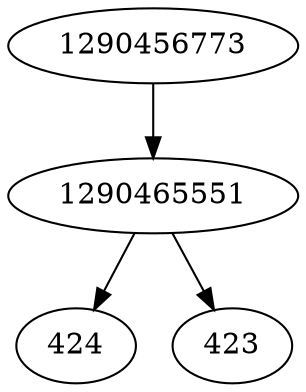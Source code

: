strict digraph  {
424;
1290465551;
1290456773;
423;
1290465551 -> 423;
1290465551 -> 424;
1290456773 -> 1290465551;
}
